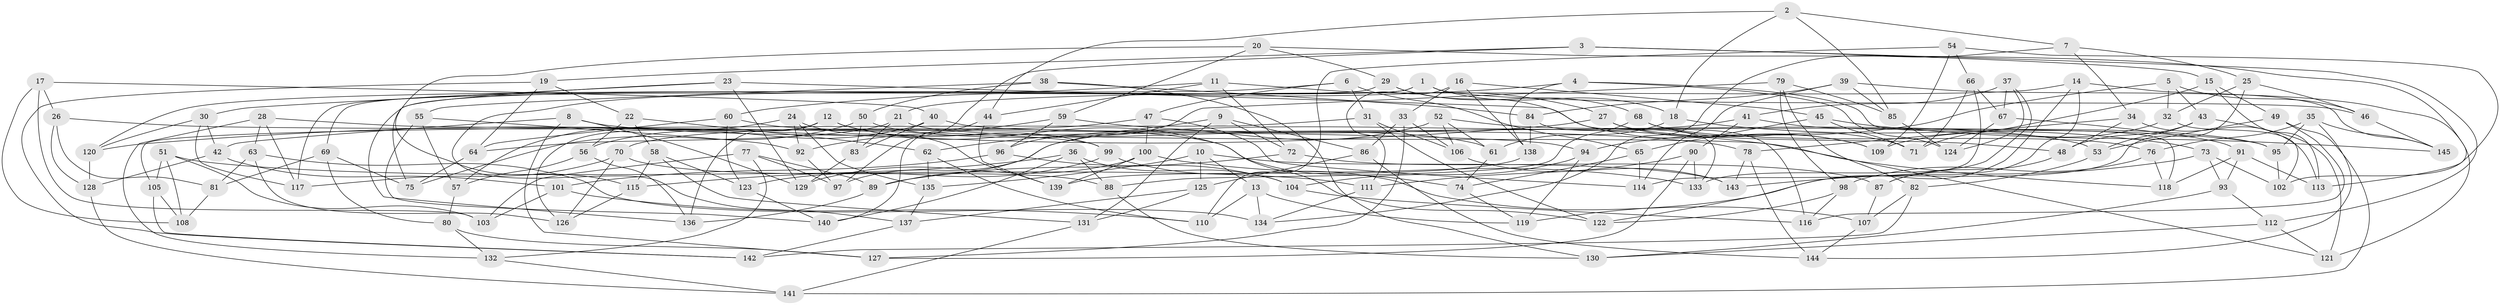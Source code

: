 // coarse degree distribution, {11: 0.0392156862745098, 10: 0.0196078431372549, 9: 0.0196078431372549, 4: 0.8431372549019608, 7: 0.00980392156862745, 3: 0.049019607843137254, 8: 0.00980392156862745, 12: 0.00980392156862745}
// Generated by graph-tools (version 1.1) at 2025/54/03/04/25 22:54:01]
// undirected, 145 vertices, 290 edges
graph export_dot {
  node [color=gray90,style=filled];
  1;
  2;
  3;
  4;
  5;
  6;
  7;
  8;
  9;
  10;
  11;
  12;
  13;
  14;
  15;
  16;
  17;
  18;
  19;
  20;
  21;
  22;
  23;
  24;
  25;
  26;
  27;
  28;
  29;
  30;
  31;
  32;
  33;
  34;
  35;
  36;
  37;
  38;
  39;
  40;
  41;
  42;
  43;
  44;
  45;
  46;
  47;
  48;
  49;
  50;
  51;
  52;
  53;
  54;
  55;
  56;
  57;
  58;
  59;
  60;
  61;
  62;
  63;
  64;
  65;
  66;
  67;
  68;
  69;
  70;
  71;
  72;
  73;
  74;
  75;
  76;
  77;
  78;
  79;
  80;
  81;
  82;
  83;
  84;
  85;
  86;
  87;
  88;
  89;
  90;
  91;
  92;
  93;
  94;
  95;
  96;
  97;
  98;
  99;
  100;
  101;
  102;
  103;
  104;
  105;
  106;
  107;
  108;
  109;
  110;
  111;
  112;
  113;
  114;
  115;
  116;
  117;
  118;
  119;
  120;
  121;
  122;
  123;
  124;
  125;
  126;
  127;
  128;
  129;
  130;
  131;
  132;
  133;
  134;
  135;
  136;
  137;
  138;
  139;
  140;
  141;
  142;
  143;
  144;
  145;
  1 -- 18;
  1 -- 136;
  1 -- 69;
  1 -- 46;
  2 -- 85;
  2 -- 18;
  2 -- 44;
  2 -- 7;
  3 -- 15;
  3 -- 97;
  3 -- 112;
  3 -- 19;
  4 -- 138;
  4 -- 118;
  4 -- 124;
  4 -- 60;
  5 -- 32;
  5 -- 46;
  5 -- 43;
  5 -- 94;
  6 -- 65;
  6 -- 31;
  6 -- 47;
  6 -- 120;
  7 -- 134;
  7 -- 34;
  7 -- 25;
  8 -- 129;
  8 -- 42;
  8 -- 127;
  8 -- 78;
  9 -- 131;
  9 -- 62;
  9 -- 72;
  9 -- 86;
  10 -- 125;
  10 -- 143;
  10 -- 135;
  10 -- 13;
  11 -- 44;
  11 -- 27;
  11 -- 72;
  11 -- 137;
  12 -- 99;
  12 -- 136;
  12 -- 122;
  12 -- 126;
  13 -- 134;
  13 -- 119;
  13 -- 110;
  14 -- 21;
  14 -- 87;
  14 -- 145;
  14 -- 122;
  15 -- 49;
  15 -- 71;
  15 -- 113;
  16 -- 111;
  16 -- 45;
  16 -- 33;
  16 -- 138;
  17 -- 103;
  17 -- 40;
  17 -- 26;
  17 -- 108;
  18 -- 73;
  18 -- 61;
  19 -- 64;
  19 -- 22;
  19 -- 142;
  20 -- 59;
  20 -- 115;
  20 -- 29;
  20 -- 113;
  21 -- 118;
  21 -- 83;
  21 -- 64;
  22 -- 62;
  22 -- 56;
  22 -- 58;
  23 -- 129;
  23 -- 75;
  23 -- 30;
  23 -- 109;
  24 -- 92;
  24 -- 57;
  24 -- 135;
  24 -- 139;
  25 -- 119;
  25 -- 46;
  25 -- 32;
  26 -- 81;
  26 -- 128;
  26 -- 94;
  27 -- 48;
  27 -- 109;
  27 -- 120;
  28 -- 99;
  28 -- 132;
  28 -- 63;
  28 -- 117;
  29 -- 68;
  29 -- 117;
  29 -- 133;
  30 -- 120;
  30 -- 117;
  30 -- 42;
  31 -- 122;
  31 -- 105;
  31 -- 106;
  32 -- 109;
  32 -- 102;
  33 -- 86;
  33 -- 127;
  33 -- 106;
  34 -- 113;
  34 -- 48;
  34 -- 78;
  35 -- 144;
  35 -- 95;
  35 -- 145;
  35 -- 76;
  36 -- 88;
  36 -- 104;
  36 -- 115;
  36 -- 140;
  37 -- 133;
  37 -- 67;
  37 -- 124;
  37 -- 41;
  38 -- 50;
  38 -- 130;
  38 -- 84;
  38 -- 55;
  39 -- 84;
  39 -- 114;
  39 -- 121;
  39 -- 85;
  40 -- 83;
  40 -- 95;
  40 -- 56;
  41 -- 95;
  41 -- 90;
  41 -- 97;
  42 -- 101;
  42 -- 128;
  43 -- 48;
  43 -- 53;
  43 -- 121;
  44 -- 139;
  44 -- 140;
  45 -- 145;
  45 -- 71;
  45 -- 65;
  46 -- 145;
  47 -- 70;
  47 -- 114;
  47 -- 100;
  48 -- 87;
  49 -- 141;
  49 -- 116;
  49 -- 53;
  50 -- 83;
  50 -- 61;
  50 -- 75;
  51 -- 103;
  51 -- 111;
  51 -- 105;
  51 -- 108;
  52 -- 89;
  52 -- 106;
  52 -- 61;
  52 -- 53;
  53 -- 82;
  54 -- 102;
  54 -- 109;
  54 -- 66;
  54 -- 110;
  55 -- 57;
  55 -- 92;
  55 -- 140;
  56 -- 57;
  56 -- 136;
  57 -- 80;
  58 -- 115;
  58 -- 123;
  58 -- 131;
  59 -- 92;
  59 -- 96;
  59 -- 121;
  60 -- 74;
  60 -- 64;
  60 -- 123;
  61 -- 74;
  62 -- 110;
  62 -- 135;
  63 -- 81;
  63 -- 126;
  63 -- 134;
  64 -- 75;
  65 -- 114;
  65 -- 74;
  66 -- 71;
  66 -- 114;
  66 -- 67;
  67 -- 91;
  67 -- 124;
  68 -- 71;
  68 -- 76;
  68 -- 88;
  69 -- 80;
  69 -- 81;
  69 -- 75;
  70 -- 88;
  70 -- 117;
  70 -- 126;
  72 -- 89;
  72 -- 87;
  73 -- 143;
  73 -- 93;
  73 -- 102;
  74 -- 119;
  76 -- 118;
  76 -- 98;
  77 -- 132;
  77 -- 103;
  77 -- 89;
  77 -- 97;
  78 -- 144;
  78 -- 143;
  79 -- 85;
  79 -- 82;
  79 -- 98;
  79 -- 96;
  80 -- 127;
  80 -- 132;
  81 -- 108;
  82 -- 107;
  82 -- 142;
  83 -- 129;
  84 -- 116;
  84 -- 138;
  85 -- 124;
  86 -- 144;
  86 -- 125;
  87 -- 107;
  88 -- 130;
  89 -- 136;
  90 -- 111;
  90 -- 127;
  90 -- 133;
  91 -- 113;
  91 -- 118;
  91 -- 93;
  92 -- 97;
  93 -- 130;
  93 -- 112;
  94 -- 104;
  94 -- 119;
  95 -- 102;
  96 -- 101;
  96 -- 104;
  98 -- 122;
  98 -- 116;
  99 -- 107;
  99 -- 123;
  100 -- 133;
  100 -- 129;
  100 -- 139;
  101 -- 110;
  101 -- 103;
  104 -- 116;
  105 -- 142;
  105 -- 108;
  106 -- 143;
  107 -- 144;
  111 -- 134;
  112 -- 121;
  112 -- 130;
  115 -- 126;
  120 -- 128;
  123 -- 140;
  125 -- 137;
  125 -- 131;
  128 -- 141;
  131 -- 141;
  132 -- 141;
  135 -- 137;
  137 -- 142;
  138 -- 139;
}
